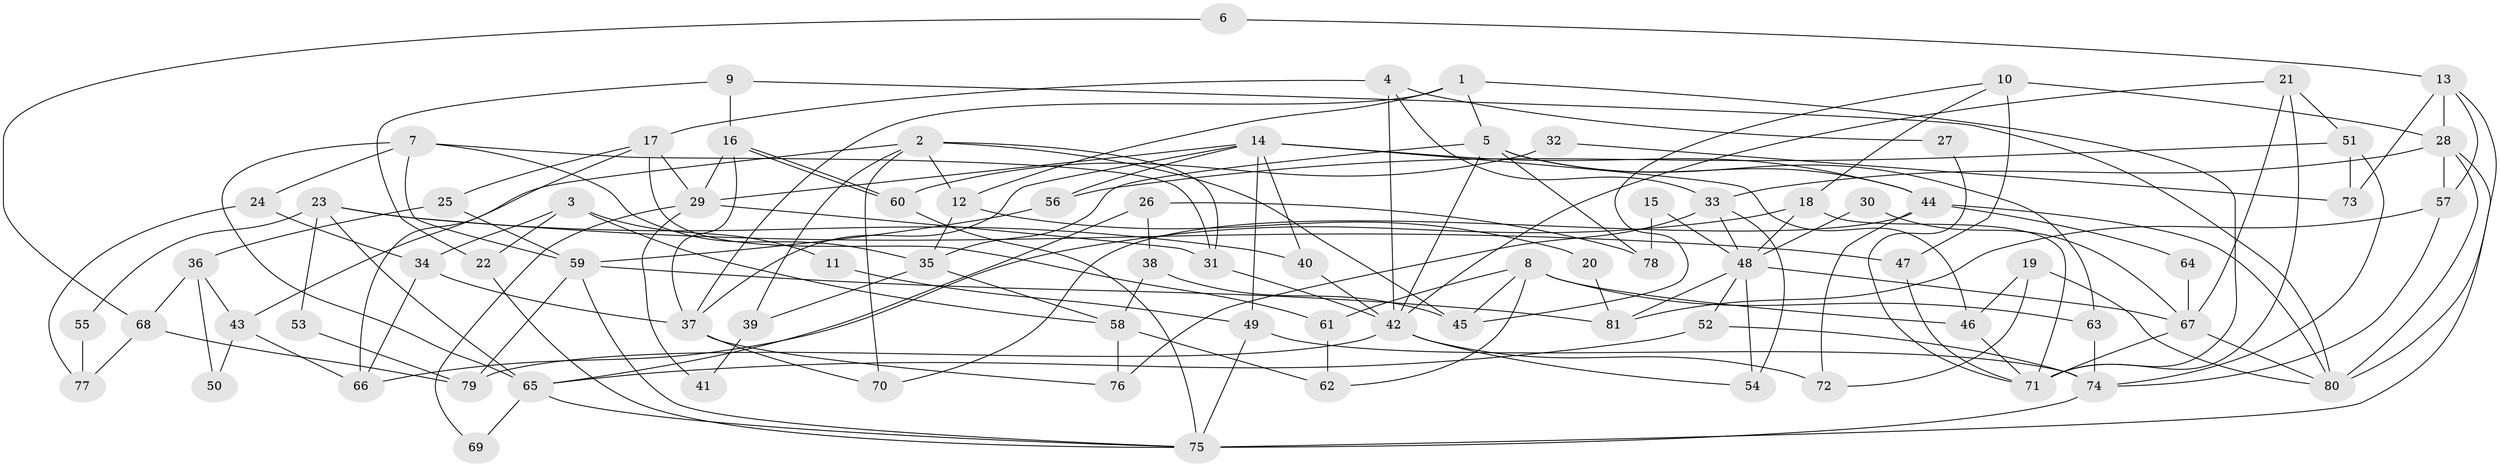 // coarse degree distribution, {4: 0.1320754716981132, 7: 0.09433962264150944, 6: 0.1320754716981132, 9: 0.018867924528301886, 2: 0.1320754716981132, 3: 0.2641509433962264, 8: 0.07547169811320754, 5: 0.09433962264150944, 10: 0.03773584905660377, 11: 0.018867924528301886}
// Generated by graph-tools (version 1.1) at 2025/41/03/06/25 10:41:59]
// undirected, 81 vertices, 162 edges
graph export_dot {
graph [start="1"]
  node [color=gray90,style=filled];
  1;
  2;
  3;
  4;
  5;
  6;
  7;
  8;
  9;
  10;
  11;
  12;
  13;
  14;
  15;
  16;
  17;
  18;
  19;
  20;
  21;
  22;
  23;
  24;
  25;
  26;
  27;
  28;
  29;
  30;
  31;
  32;
  33;
  34;
  35;
  36;
  37;
  38;
  39;
  40;
  41;
  42;
  43;
  44;
  45;
  46;
  47;
  48;
  49;
  50;
  51;
  52;
  53;
  54;
  55;
  56;
  57;
  58;
  59;
  60;
  61;
  62;
  63;
  64;
  65;
  66;
  67;
  68;
  69;
  70;
  71;
  72;
  73;
  74;
  75;
  76;
  77;
  78;
  79;
  80;
  81;
  1 -- 37;
  1 -- 12;
  1 -- 5;
  1 -- 71;
  2 -- 70;
  2 -- 45;
  2 -- 12;
  2 -- 31;
  2 -- 39;
  2 -- 43;
  3 -- 22;
  3 -- 58;
  3 -- 11;
  3 -- 34;
  4 -- 33;
  4 -- 42;
  4 -- 17;
  4 -- 27;
  5 -- 63;
  5 -- 35;
  5 -- 42;
  5 -- 44;
  5 -- 78;
  6 -- 13;
  6 -- 68;
  7 -- 59;
  7 -- 31;
  7 -- 24;
  7 -- 35;
  7 -- 65;
  8 -- 61;
  8 -- 46;
  8 -- 45;
  8 -- 62;
  8 -- 63;
  9 -- 80;
  9 -- 16;
  9 -- 22;
  10 -- 18;
  10 -- 28;
  10 -- 45;
  10 -- 47;
  11 -- 49;
  12 -- 35;
  12 -- 20;
  13 -- 28;
  13 -- 80;
  13 -- 57;
  13 -- 73;
  14 -- 56;
  14 -- 29;
  14 -- 37;
  14 -- 40;
  14 -- 44;
  14 -- 46;
  14 -- 49;
  15 -- 48;
  15 -- 78;
  16 -- 37;
  16 -- 60;
  16 -- 60;
  16 -- 29;
  17 -- 29;
  17 -- 25;
  17 -- 61;
  17 -- 66;
  18 -- 48;
  18 -- 71;
  18 -- 66;
  19 -- 72;
  19 -- 46;
  19 -- 80;
  20 -- 81;
  21 -- 42;
  21 -- 71;
  21 -- 51;
  21 -- 67;
  22 -- 75;
  23 -- 47;
  23 -- 65;
  23 -- 40;
  23 -- 53;
  23 -- 55;
  24 -- 34;
  24 -- 77;
  25 -- 59;
  25 -- 36;
  26 -- 38;
  26 -- 65;
  26 -- 78;
  27 -- 71;
  28 -- 80;
  28 -- 57;
  28 -- 33;
  28 -- 75;
  29 -- 31;
  29 -- 41;
  29 -- 69;
  30 -- 67;
  30 -- 48;
  31 -- 42;
  32 -- 60;
  32 -- 73;
  33 -- 48;
  33 -- 54;
  33 -- 76;
  34 -- 66;
  34 -- 37;
  35 -- 39;
  35 -- 58;
  36 -- 43;
  36 -- 50;
  36 -- 68;
  37 -- 70;
  37 -- 76;
  38 -- 45;
  38 -- 58;
  39 -- 41;
  40 -- 42;
  42 -- 54;
  42 -- 72;
  42 -- 79;
  43 -- 66;
  43 -- 50;
  44 -- 64;
  44 -- 70;
  44 -- 72;
  44 -- 80;
  46 -- 71;
  47 -- 71;
  48 -- 67;
  48 -- 54;
  48 -- 52;
  48 -- 81;
  49 -- 75;
  49 -- 74;
  51 -- 74;
  51 -- 56;
  51 -- 73;
  52 -- 65;
  52 -- 74;
  53 -- 79;
  55 -- 77;
  56 -- 59;
  57 -- 74;
  57 -- 81;
  58 -- 76;
  58 -- 62;
  59 -- 81;
  59 -- 75;
  59 -- 79;
  60 -- 75;
  61 -- 62;
  63 -- 74;
  64 -- 67;
  65 -- 75;
  65 -- 69;
  67 -- 80;
  67 -- 71;
  68 -- 79;
  68 -- 77;
  74 -- 75;
}
